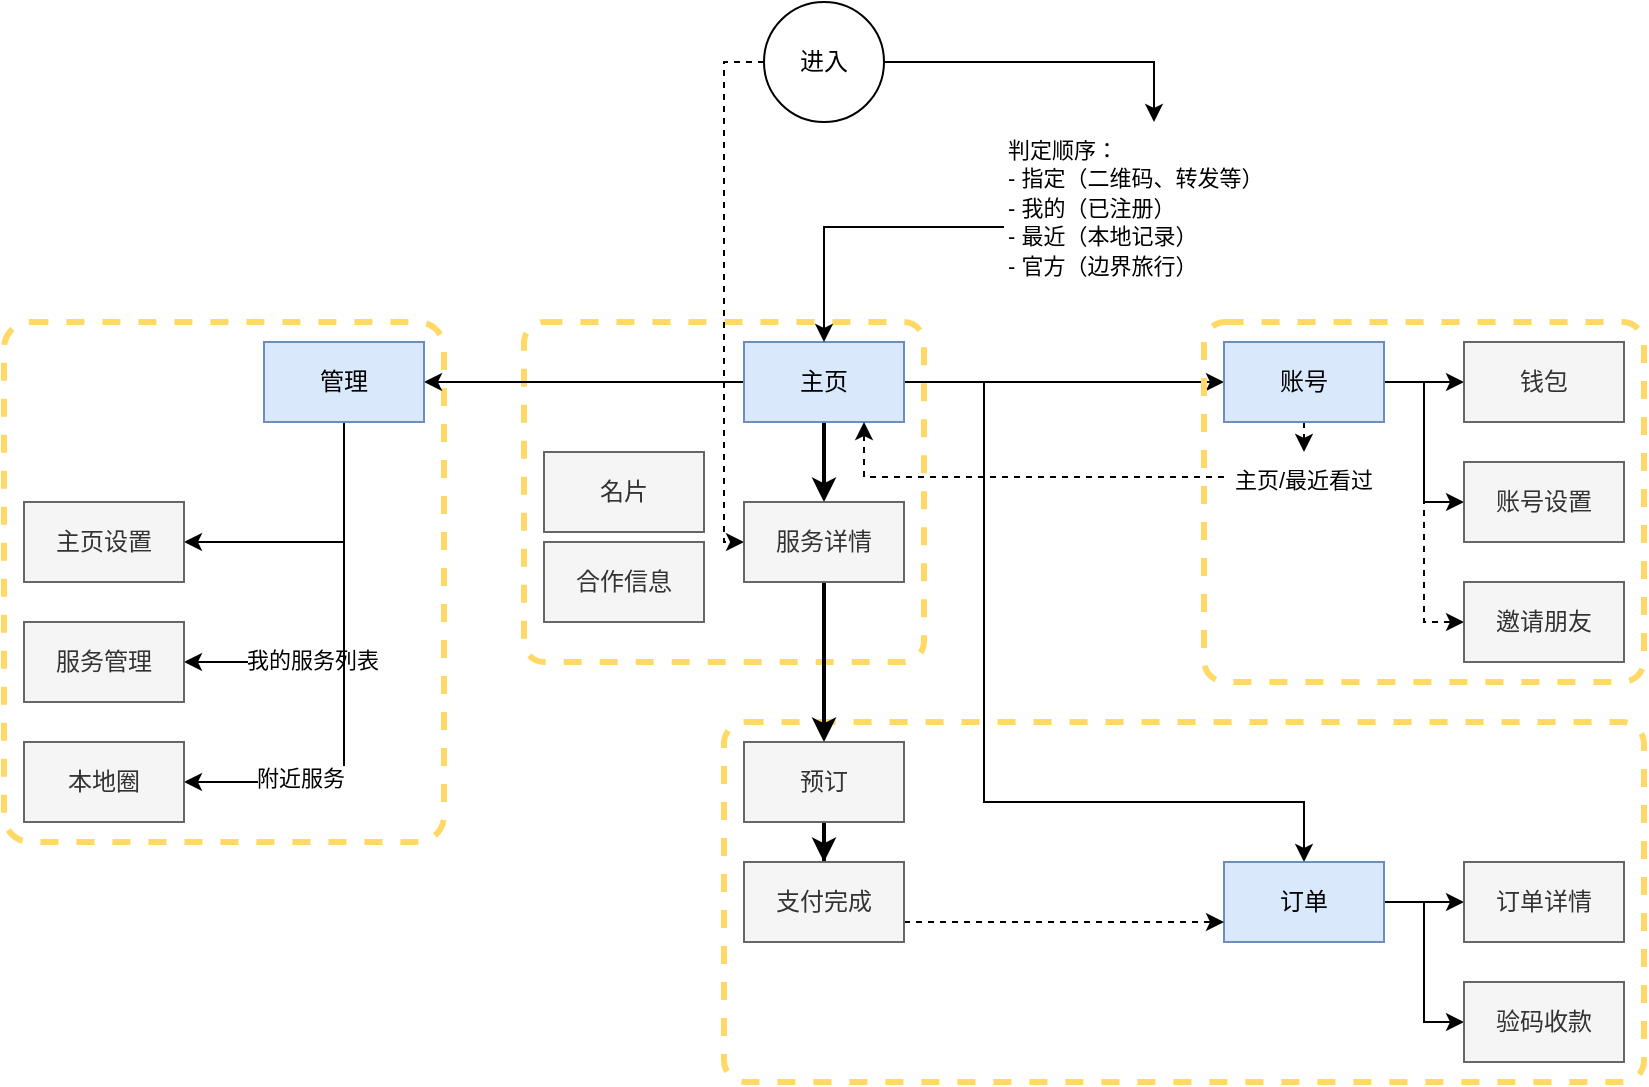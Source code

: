 <mxfile version="14.4.2" type="github">
  <diagram id="uaJOWpeh-Cgn03qF8BdY" name="Page-1">
    <mxGraphModel dx="946" dy="645" grid="1" gridSize="10" guides="1" tooltips="1" connect="1" arrows="1" fold="1" page="0" pageScale="1" pageWidth="827" pageHeight="1169" background="none" math="0" shadow="0">
      <root>
        <mxCell id="0" />
        <mxCell id="1" parent="0" />
        <mxCell id="6PhgYJ-1GN8SUMeGV9yt-4" value="" style="rounded=1;whiteSpace=wrap;html=1;fillColor=none;dashed=1;sketch=0;arcSize=6;strokeColor=#FFD966;strokeWidth=3;" vertex="1" parent="1">
          <mxGeometry x="30" y="190" width="220" height="260" as="geometry" />
        </mxCell>
        <mxCell id="6PhgYJ-1GN8SUMeGV9yt-3" value="" style="rounded=1;whiteSpace=wrap;html=1;fillColor=none;dashed=1;sketch=0;arcSize=6;strokeColor=#FFD966;strokeWidth=3;" vertex="1" parent="1">
          <mxGeometry x="290" y="190" width="200" height="170" as="geometry" />
        </mxCell>
        <mxCell id="6PhgYJ-1GN8SUMeGV9yt-5" value="" style="rounded=1;whiteSpace=wrap;html=1;fillColor=none;dashed=1;sketch=0;arcSize=6;strokeColor=#FFD966;strokeWidth=3;" vertex="1" parent="1">
          <mxGeometry x="390" y="390" width="460" height="180" as="geometry" />
        </mxCell>
        <mxCell id="1kkJQfJtM5-QZLH32b5V-17" style="edgeStyle=orthogonalEdgeStyle;rounded=0;orthogonalLoop=1;jettySize=auto;html=1;exitX=1;exitY=0.5;exitDx=0;exitDy=0;entryX=0.5;entryY=0;entryDx=0;entryDy=0;" parent="1" source="1kkJQfJtM5-QZLH32b5V-1" target="1kkJQfJtM5-QZLH32b5V-14" edge="1">
          <mxGeometry relative="1" as="geometry" />
        </mxCell>
        <mxCell id="1kkJQfJtM5-QZLH32b5V-26" style="edgeStyle=orthogonalEdgeStyle;rounded=0;orthogonalLoop=1;jettySize=auto;html=1;exitX=0;exitY=0.5;exitDx=0;exitDy=0;entryX=0;entryY=0.5;entryDx=0;entryDy=0;dashed=1;" parent="1" source="1kkJQfJtM5-QZLH32b5V-1" target="1kkJQfJtM5-QZLH32b5V-19" edge="1">
          <mxGeometry relative="1" as="geometry" />
        </mxCell>
        <mxCell id="1kkJQfJtM5-QZLH32b5V-1" value="进入" style="ellipse;whiteSpace=wrap;html=1;aspect=fixed;" parent="1" vertex="1">
          <mxGeometry x="410" y="30" width="60" height="60" as="geometry" />
        </mxCell>
        <mxCell id="1kkJQfJtM5-QZLH32b5V-21" value="" style="edgeStyle=orthogonalEdgeStyle;rounded=0;orthogonalLoop=1;jettySize=auto;html=1;strokeWidth=2;" parent="1" source="1kkJQfJtM5-QZLH32b5V-5" target="1kkJQfJtM5-QZLH32b5V-19" edge="1">
          <mxGeometry relative="1" as="geometry" />
        </mxCell>
        <mxCell id="1kkJQfJtM5-QZLH32b5V-25" value="" style="edgeStyle=orthogonalEdgeStyle;rounded=0;orthogonalLoop=1;jettySize=auto;html=1;" parent="1" source="1kkJQfJtM5-QZLH32b5V-5" target="1kkJQfJtM5-QZLH32b5V-23" edge="1">
          <mxGeometry relative="1" as="geometry">
            <Array as="points">
              <mxPoint x="520" y="220" />
              <mxPoint x="520" y="430" />
              <mxPoint x="680" y="430" />
            </Array>
          </mxGeometry>
        </mxCell>
        <mxCell id="1kkJQfJtM5-QZLH32b5V-45" style="edgeStyle=orthogonalEdgeStyle;rounded=0;orthogonalLoop=1;jettySize=auto;html=1;exitX=1;exitY=0.5;exitDx=0;exitDy=0;entryX=0;entryY=0.5;entryDx=0;entryDy=0;startArrow=none;startFill=0;" parent="1" source="1kkJQfJtM5-QZLH32b5V-5" target="1kkJQfJtM5-QZLH32b5V-22" edge="1">
          <mxGeometry relative="1" as="geometry" />
        </mxCell>
        <mxCell id="1kkJQfJtM5-QZLH32b5V-46" value="" style="edgeStyle=orthogonalEdgeStyle;rounded=0;orthogonalLoop=1;jettySize=auto;html=1;startArrow=none;startFill=0;" parent="1" source="1kkJQfJtM5-QZLH32b5V-5" target="1kkJQfJtM5-QZLH32b5V-36" edge="1">
          <mxGeometry relative="1" as="geometry" />
        </mxCell>
        <mxCell id="1kkJQfJtM5-QZLH32b5V-5" value="主页" style="rounded=0;whiteSpace=wrap;html=1;fillColor=#dae8fc;strokeColor=#6c8ebf;" parent="1" vertex="1">
          <mxGeometry x="400" y="200" width="80" height="40" as="geometry" />
        </mxCell>
        <mxCell id="1kkJQfJtM5-QZLH32b5V-18" style="edgeStyle=orthogonalEdgeStyle;rounded=0;orthogonalLoop=1;jettySize=auto;html=1;exitX=0;exitY=0.75;exitDx=0;exitDy=0;entryX=0.5;entryY=0;entryDx=0;entryDy=0;" parent="1" source="1kkJQfJtM5-QZLH32b5V-14" target="1kkJQfJtM5-QZLH32b5V-5" edge="1">
          <mxGeometry relative="1" as="geometry" />
        </mxCell>
        <mxCell id="1kkJQfJtM5-QZLH32b5V-14" value="&lt;span style=&quot;color: rgb(0 , 0 , 0) ; font-family: &amp;#34;helvetica&amp;#34; ; font-size: 11px ; font-style: normal ; font-weight: normal ; letter-spacing: normal ; text-align: center ; text-indent: 0px ; text-transform: none ; word-spacing: 0px ; background-color: rgb(255 , 255 , 255) ; text-decoration: none ; display: inline ; float: none&quot;&gt;判定顺序：&lt;br&gt;- 指定（二维码、转发等）&lt;/span&gt;&lt;br style=&quot;color: rgb(0 , 0 , 0) ; font-family: &amp;#34;helvetica&amp;#34; ; font-size: 11px ; font-style: normal ; font-weight: normal ; letter-spacing: normal ; text-align: center ; text-indent: 0px ; text-transform: none ; word-spacing: 0px ; background-color: rgb(255 , 255 , 255) ; text-decoration: none&quot;&gt;&lt;span style=&quot;color: rgb(0 , 0 , 0) ; font-family: &amp;#34;helvetica&amp;#34; ; font-size: 11px ; font-style: normal ; font-weight: normal ; letter-spacing: normal ; text-align: center ; text-indent: 0px ; text-transform: none ; word-spacing: 0px ; background-color: rgb(255 , 255 , 255) ; text-decoration: none ; display: inline ; float: none&quot;&gt;- 我的（已注册）&lt;/span&gt;&lt;br style=&quot;color: rgb(0 , 0 , 0) ; font-family: &amp;#34;helvetica&amp;#34; ; font-size: 11px ; font-style: normal ; font-weight: normal ; letter-spacing: normal ; text-align: center ; text-indent: 0px ; text-transform: none ; word-spacing: 0px ; background-color: rgb(255 , 255 , 255) ; text-decoration: none&quot;&gt;&lt;span style=&quot;color: rgb(0 , 0 , 0) ; font-family: &amp;#34;helvetica&amp;#34; ; font-size: 11px ; font-style: normal ; font-weight: normal ; letter-spacing: normal ; text-align: center ; text-indent: 0px ; text-transform: none ; word-spacing: 0px ; background-color: rgb(255 , 255 , 255) ; text-decoration: none ; display: inline ; float: none&quot;&gt;- 最近（本地记录）&lt;/span&gt;&lt;br style=&quot;color: rgb(0 , 0 , 0) ; font-family: &amp;#34;helvetica&amp;#34; ; font-size: 11px ; font-style: normal ; font-weight: normal ; letter-spacing: normal ; text-align: center ; text-indent: 0px ; text-transform: none ; word-spacing: 0px ; background-color: rgb(255 , 255 , 255) ; text-decoration: none&quot;&gt;&lt;span style=&quot;color: rgb(0 , 0 , 0) ; font-family: &amp;#34;helvetica&amp;#34; ; font-size: 11px ; font-style: normal ; font-weight: normal ; letter-spacing: normal ; text-align: center ; text-indent: 0px ; text-transform: none ; word-spacing: 0px ; background-color: rgb(255 , 255 , 255) ; text-decoration: none ; display: inline ; float: none&quot;&gt;- 官方（边界旅行）&lt;/span&gt;" style="text;whiteSpace=wrap;html=1;" parent="1" vertex="1">
          <mxGeometry x="530" y="90" width="150" height="70" as="geometry" />
        </mxCell>
        <mxCell id="1kkJQfJtM5-QZLH32b5V-30" value="" style="edgeStyle=orthogonalEdgeStyle;rounded=0;orthogonalLoop=1;jettySize=auto;html=1;startArrow=none;startFill=0;strokeWidth=2;" parent="1" source="1kkJQfJtM5-QZLH32b5V-19" target="1kkJQfJtM5-QZLH32b5V-29" edge="1">
          <mxGeometry relative="1" as="geometry" />
        </mxCell>
        <mxCell id="1kkJQfJtM5-QZLH32b5V-19" value="服务详情" style="rounded=0;whiteSpace=wrap;html=1;fillColor=#f5f5f5;strokeColor=#666666;fontColor=#333333;" parent="1" vertex="1">
          <mxGeometry x="400" y="280" width="80" height="40" as="geometry" />
        </mxCell>
        <mxCell id="1kkJQfJtM5-QZLH32b5V-48" value="" style="edgeStyle=orthogonalEdgeStyle;rounded=0;orthogonalLoop=1;jettySize=auto;html=1;startArrow=none;startFill=0;" parent="1" source="1kkJQfJtM5-QZLH32b5V-22" target="1kkJQfJtM5-QZLH32b5V-47" edge="1">
          <mxGeometry relative="1" as="geometry" />
        </mxCell>
        <mxCell id="1kkJQfJtM5-QZLH32b5V-51" style="edgeStyle=orthogonalEdgeStyle;rounded=0;orthogonalLoop=1;jettySize=auto;html=1;exitX=0.5;exitY=1;exitDx=0;exitDy=0;entryX=0.5;entryY=0;entryDx=0;entryDy=0;dashed=1;startArrow=none;startFill=0;" parent="1" source="1kkJQfJtM5-QZLH32b5V-22" target="1kkJQfJtM5-QZLH32b5V-43" edge="1">
          <mxGeometry relative="1" as="geometry" />
        </mxCell>
        <mxCell id="1kkJQfJtM5-QZLH32b5V-55" style="edgeStyle=orthogonalEdgeStyle;rounded=0;orthogonalLoop=1;jettySize=auto;html=1;exitX=1;exitY=0.5;exitDx=0;exitDy=0;entryX=0;entryY=0.5;entryDx=0;entryDy=0;startArrow=none;startFill=0;" parent="1" source="1kkJQfJtM5-QZLH32b5V-22" target="1kkJQfJtM5-QZLH32b5V-40" edge="1">
          <mxGeometry relative="1" as="geometry" />
        </mxCell>
        <mxCell id="1kkJQfJtM5-QZLH32b5V-64" style="edgeStyle=orthogonalEdgeStyle;rounded=0;orthogonalLoop=1;jettySize=auto;html=1;exitX=1;exitY=0.5;exitDx=0;exitDy=0;entryX=0;entryY=0.5;entryDx=0;entryDy=0;startArrow=none;startFill=0;dashed=1;" parent="1" source="1kkJQfJtM5-QZLH32b5V-22" target="1kkJQfJtM5-QZLH32b5V-63" edge="1">
          <mxGeometry relative="1" as="geometry" />
        </mxCell>
        <mxCell id="1kkJQfJtM5-QZLH32b5V-22" value="账号" style="rounded=0;whiteSpace=wrap;html=1;fillColor=#dae8fc;strokeColor=#6c8ebf;" parent="1" vertex="1">
          <mxGeometry x="640" y="200" width="80" height="40" as="geometry" />
        </mxCell>
        <mxCell id="1kkJQfJtM5-QZLH32b5V-35" value="" style="edgeStyle=orthogonalEdgeStyle;rounded=0;orthogonalLoop=1;jettySize=auto;html=1;startArrow=none;startFill=0;" parent="1" source="1kkJQfJtM5-QZLH32b5V-23" target="1kkJQfJtM5-QZLH32b5V-34" edge="1">
          <mxGeometry relative="1" as="geometry" />
        </mxCell>
        <mxCell id="1kkJQfJtM5-QZLH32b5V-67" style="edgeStyle=orthogonalEdgeStyle;rounded=0;orthogonalLoop=1;jettySize=auto;html=1;exitX=1;exitY=0.5;exitDx=0;exitDy=0;entryX=0;entryY=0.5;entryDx=0;entryDy=0;startArrow=none;startFill=0;" parent="1" source="1kkJQfJtM5-QZLH32b5V-23" target="1kkJQfJtM5-QZLH32b5V-66" edge="1">
          <mxGeometry relative="1" as="geometry" />
        </mxCell>
        <mxCell id="1kkJQfJtM5-QZLH32b5V-23" value="订单" style="rounded=0;whiteSpace=wrap;html=1;fillColor=#dae8fc;strokeColor=#6c8ebf;" parent="1" vertex="1">
          <mxGeometry x="640" y="460" width="80" height="40" as="geometry" />
        </mxCell>
        <mxCell id="1kkJQfJtM5-QZLH32b5V-32" value="" style="edgeStyle=orthogonalEdgeStyle;rounded=0;orthogonalLoop=1;jettySize=auto;html=1;startArrow=none;startFill=0;strokeWidth=2;" parent="1" source="1kkJQfJtM5-QZLH32b5V-29" target="1kkJQfJtM5-QZLH32b5V-31" edge="1">
          <mxGeometry relative="1" as="geometry" />
        </mxCell>
        <mxCell id="1kkJQfJtM5-QZLH32b5V-29" value="预订" style="rounded=0;whiteSpace=wrap;html=1;fillColor=#f5f5f5;strokeColor=#666666;fontColor=#333333;" parent="1" vertex="1">
          <mxGeometry x="400" y="400" width="80" height="40" as="geometry" />
        </mxCell>
        <mxCell id="1kkJQfJtM5-QZLH32b5V-33" style="edgeStyle=orthogonalEdgeStyle;rounded=0;orthogonalLoop=1;jettySize=auto;html=1;startArrow=none;startFill=0;dashed=1;exitX=1;exitY=0.75;exitDx=0;exitDy=0;" parent="1" source="1kkJQfJtM5-QZLH32b5V-31" edge="1">
          <mxGeometry relative="1" as="geometry">
            <mxPoint x="480" y="488" as="sourcePoint" />
            <mxPoint x="640" y="490" as="targetPoint" />
            <Array as="points" />
          </mxGeometry>
        </mxCell>
        <mxCell id="1kkJQfJtM5-QZLH32b5V-31" value="支付完成" style="rounded=0;whiteSpace=wrap;html=1;fillColor=#f5f5f5;strokeColor=#666666;fontColor=#333333;" parent="1" vertex="1">
          <mxGeometry x="400" y="460" width="80" height="40" as="geometry" />
        </mxCell>
        <mxCell id="1kkJQfJtM5-QZLH32b5V-34" value="订单详情" style="rounded=0;whiteSpace=wrap;html=1;fillColor=#f5f5f5;strokeColor=#666666;fontColor=#333333;" parent="1" vertex="1">
          <mxGeometry x="760" y="460" width="80" height="40" as="geometry" />
        </mxCell>
        <mxCell id="1kkJQfJtM5-QZLH32b5V-57" value="" style="edgeStyle=orthogonalEdgeStyle;rounded=0;orthogonalLoop=1;jettySize=auto;html=1;startArrow=none;startFill=0;entryX=1;entryY=0.5;entryDx=0;entryDy=0;exitX=0.5;exitY=1;exitDx=0;exitDy=0;" parent="1" source="1kkJQfJtM5-QZLH32b5V-36" target="1kkJQfJtM5-QZLH32b5V-56" edge="1">
          <mxGeometry relative="1" as="geometry" />
        </mxCell>
        <mxCell id="1kkJQfJtM5-QZLH32b5V-58" style="edgeStyle=orthogonalEdgeStyle;rounded=0;orthogonalLoop=1;jettySize=auto;html=1;exitX=0.5;exitY=1;exitDx=0;exitDy=0;entryX=1;entryY=0.5;entryDx=0;entryDy=0;startArrow=none;startFill=0;" parent="1" source="1kkJQfJtM5-QZLH32b5V-36" target="1kkJQfJtM5-QZLH32b5V-39" edge="1">
          <mxGeometry relative="1" as="geometry" />
        </mxCell>
        <mxCell id="1kkJQfJtM5-QZLH32b5V-59" value="我的服务列表" style="edgeLabel;html=1;align=center;verticalAlign=middle;resizable=0;points=[];" parent="1kkJQfJtM5-QZLH32b5V-58" vertex="1" connectable="0">
          <mxGeometry x="0.364" y="-1" relative="1" as="geometry">
            <mxPoint as="offset" />
          </mxGeometry>
        </mxCell>
        <mxCell id="1kkJQfJtM5-QZLH32b5V-61" style="edgeStyle=orthogonalEdgeStyle;rounded=0;orthogonalLoop=1;jettySize=auto;html=1;exitX=0.5;exitY=1;exitDx=0;exitDy=0;entryX=1;entryY=0.5;entryDx=0;entryDy=0;startArrow=none;startFill=0;" parent="1" source="1kkJQfJtM5-QZLH32b5V-36" target="1kkJQfJtM5-QZLH32b5V-60" edge="1">
          <mxGeometry relative="1" as="geometry" />
        </mxCell>
        <mxCell id="1kkJQfJtM5-QZLH32b5V-62" value="附近服务" style="edgeLabel;html=1;align=center;verticalAlign=middle;resizable=0;points=[];" parent="1kkJQfJtM5-QZLH32b5V-61" vertex="1" connectable="0">
          <mxGeometry x="0.552" y="-2" relative="1" as="geometry">
            <mxPoint as="offset" />
          </mxGeometry>
        </mxCell>
        <mxCell id="1kkJQfJtM5-QZLH32b5V-36" value="管理" style="rounded=0;whiteSpace=wrap;html=1;fillColor=#dae8fc;strokeColor=#6c8ebf;" parent="1" vertex="1">
          <mxGeometry x="160" y="200" width="80" height="40" as="geometry" />
        </mxCell>
        <mxCell id="1kkJQfJtM5-QZLH32b5V-39" value="服务管理" style="rounded=0;whiteSpace=wrap;html=1;fillColor=#f5f5f5;strokeColor=#666666;fontColor=#333333;" parent="1" vertex="1">
          <mxGeometry x="40" y="340" width="80" height="40" as="geometry" />
        </mxCell>
        <mxCell id="1kkJQfJtM5-QZLH32b5V-40" value="账号设置" style="rounded=0;whiteSpace=wrap;html=1;fillColor=#f5f5f5;strokeColor=#666666;fontColor=#333333;" parent="1" vertex="1">
          <mxGeometry x="760" y="260" width="80" height="40" as="geometry" />
        </mxCell>
        <mxCell id="1kkJQfJtM5-QZLH32b5V-49" style="edgeStyle=orthogonalEdgeStyle;rounded=0;orthogonalLoop=1;jettySize=auto;html=1;exitX=0;exitY=0.5;exitDx=0;exitDy=0;entryX=0.75;entryY=1;entryDx=0;entryDy=0;startArrow=none;startFill=0;dashed=1;" parent="1" source="1kkJQfJtM5-QZLH32b5V-43" target="1kkJQfJtM5-QZLH32b5V-5" edge="1">
          <mxGeometry relative="1" as="geometry" />
        </mxCell>
        <mxCell id="1kkJQfJtM5-QZLH32b5V-43" value="&lt;font face=&quot;helvetica&quot;&gt;&lt;span style=&quot;font-size: 11px ; background-color: rgb(255 , 255 , 255)&quot;&gt;主页/最近看过&lt;/span&gt;&lt;/font&gt;" style="text;whiteSpace=wrap;html=1;align=center;" parent="1" vertex="1">
          <mxGeometry x="640" y="255" width="80" height="25" as="geometry" />
        </mxCell>
        <mxCell id="1kkJQfJtM5-QZLH32b5V-47" value="钱包" style="rounded=0;whiteSpace=wrap;html=1;fillColor=#f5f5f5;strokeColor=#666666;fontColor=#333333;" parent="1" vertex="1">
          <mxGeometry x="760" y="200" width="80" height="40" as="geometry" />
        </mxCell>
        <mxCell id="1kkJQfJtM5-QZLH32b5V-56" value="主页设置" style="rounded=0;whiteSpace=wrap;html=1;fillColor=#f5f5f5;strokeColor=#666666;fontColor=#333333;" parent="1" vertex="1">
          <mxGeometry x="40" y="280" width="80" height="40" as="geometry" />
        </mxCell>
        <mxCell id="1kkJQfJtM5-QZLH32b5V-60" value="本地圈" style="rounded=0;whiteSpace=wrap;html=1;fillColor=#f5f5f5;strokeColor=#666666;fontColor=#333333;" parent="1" vertex="1">
          <mxGeometry x="40" y="400" width="80" height="40" as="geometry" />
        </mxCell>
        <mxCell id="1kkJQfJtM5-QZLH32b5V-63" value="邀请朋友" style="rounded=0;whiteSpace=wrap;html=1;fillColor=#f5f5f5;strokeColor=#666666;fontColor=#333333;" parent="1" vertex="1">
          <mxGeometry x="760" y="320" width="80" height="40" as="geometry" />
        </mxCell>
        <mxCell id="1kkJQfJtM5-QZLH32b5V-66" value="验码收款" style="rounded=0;whiteSpace=wrap;html=1;fillColor=#f5f5f5;strokeColor=#666666;fontColor=#333333;" parent="1" vertex="1">
          <mxGeometry x="760" y="520" width="80" height="40" as="geometry" />
        </mxCell>
        <mxCell id="6PhgYJ-1GN8SUMeGV9yt-1" value="名片" style="rounded=0;whiteSpace=wrap;html=1;fillColor=#f5f5f5;strokeColor=#666666;fontColor=#333333;" vertex="1" parent="1">
          <mxGeometry x="300" y="255" width="80" height="40" as="geometry" />
        </mxCell>
        <mxCell id="6PhgYJ-1GN8SUMeGV9yt-2" value="合作信息" style="rounded=0;whiteSpace=wrap;html=1;fillColor=#f5f5f5;strokeColor=#666666;fontColor=#333333;" vertex="1" parent="1">
          <mxGeometry x="300" y="300" width="80" height="40" as="geometry" />
        </mxCell>
        <mxCell id="6PhgYJ-1GN8SUMeGV9yt-6" value="" style="rounded=1;whiteSpace=wrap;html=1;fillColor=none;dashed=1;sketch=0;arcSize=6;strokeColor=#FFD966;strokeWidth=3;" vertex="1" parent="1">
          <mxGeometry x="630" y="190" width="220" height="180" as="geometry" />
        </mxCell>
      </root>
    </mxGraphModel>
  </diagram>
</mxfile>
